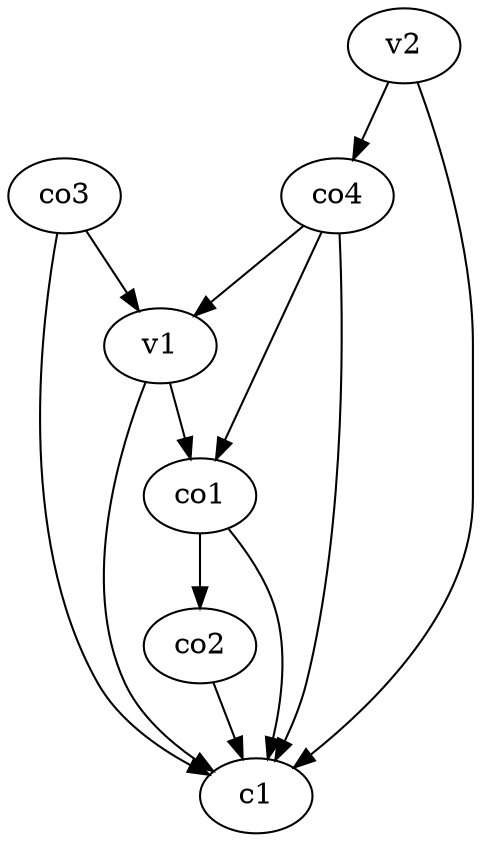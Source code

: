 strict digraph  {
c1;
v1;
v2;
co1;
co2;
co3;
co4;
v1 -> c1  [weight=1];
v1 -> co1  [weight=1];
v2 -> c1  [weight=1];
v2 -> co4  [weight=1];
co1 -> c1  [weight=1];
co1 -> co2  [weight=1];
co2 -> c1  [weight=1];
co3 -> c1  [weight=1];
co3 -> v1  [weight=1];
co4 -> c1  [weight=1];
co4 -> co1  [weight=1];
co4 -> v1  [weight=1];
}
